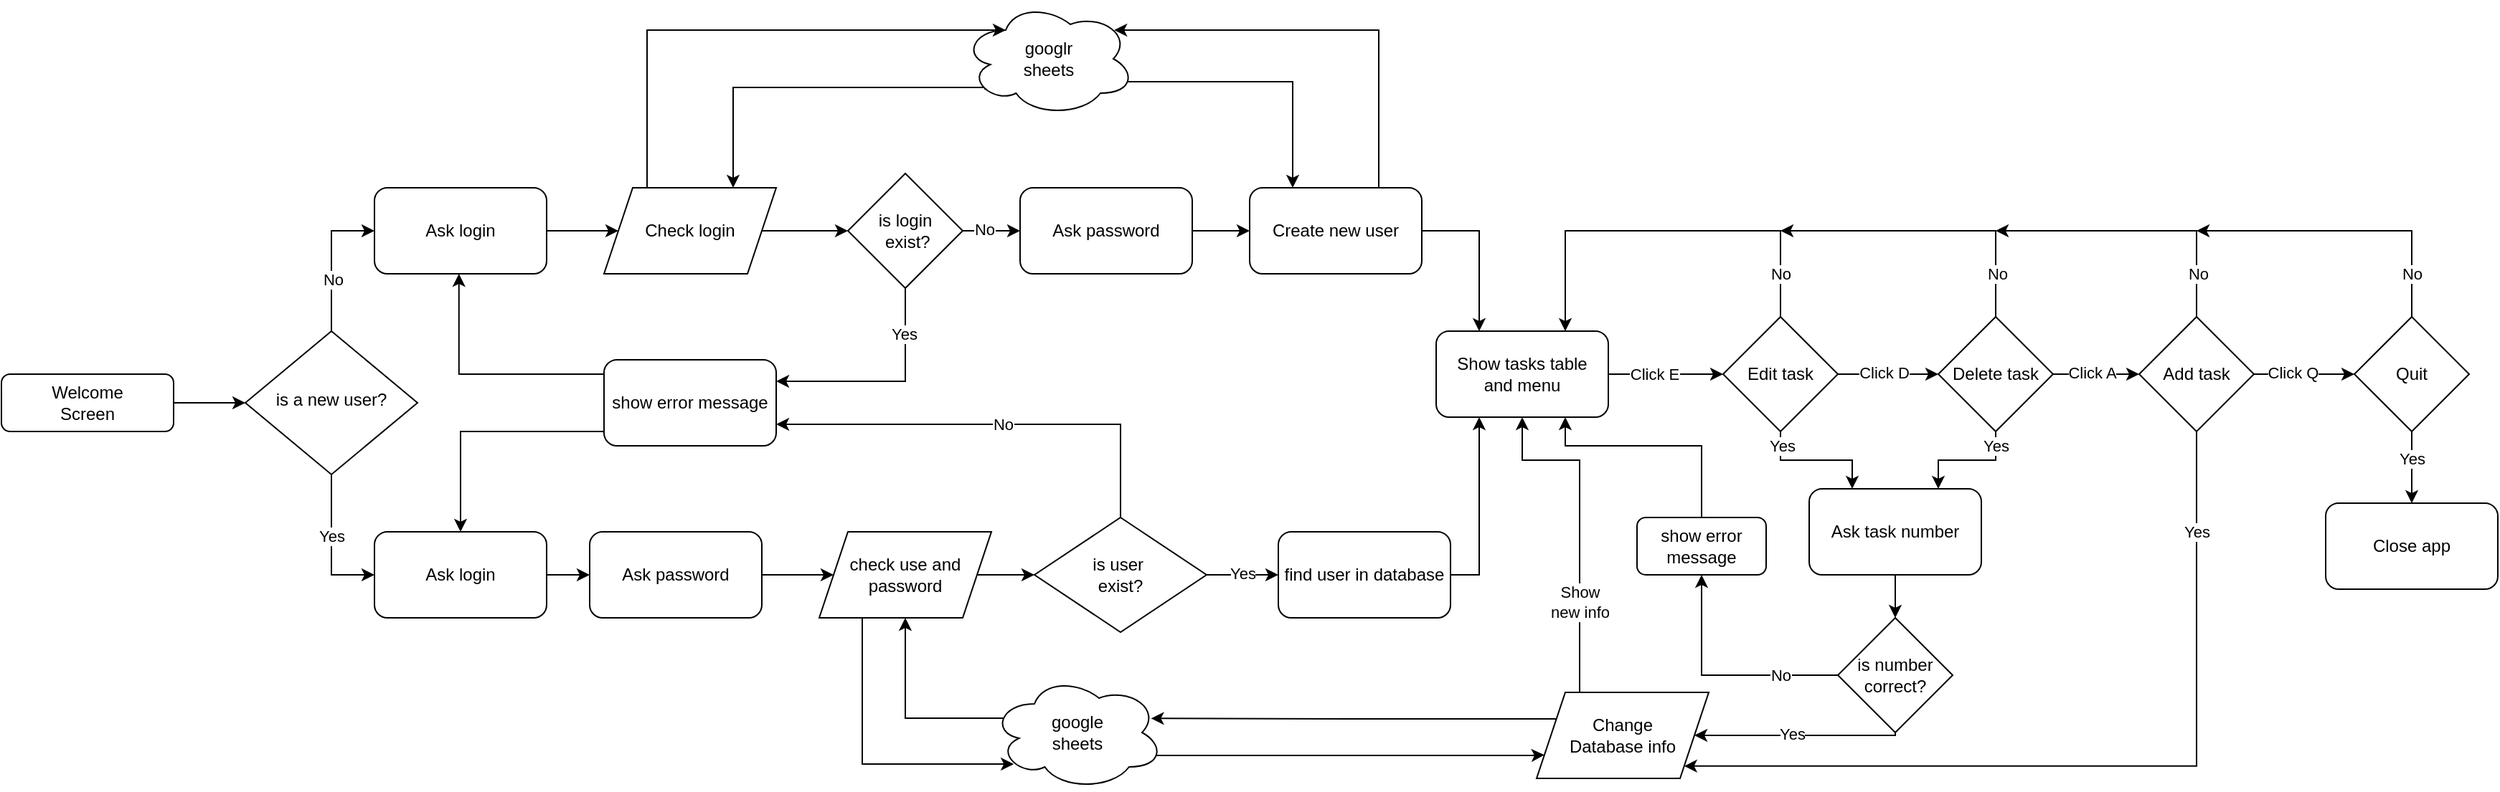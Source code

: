 <mxfile compressed="true" version="24.5.3" type="device"><diagram id="C5RBs43oDa-KdzZeNtuy" name="Page-1"><mxGraphModel dx="3992" dy="1262" grid="1" gridSize="10" guides="1" tooltips="1" connect="1" arrows="1" fold="1" page="1" pageScale="1" pageWidth="1920" pageHeight="1200" math="0" shadow="0"><root><mxCell id="WIyWlLk6GJQsqaUBKTNV-0"/><mxCell id="WIyWlLk6GJQsqaUBKTNV-1" parent="WIyWlLk6GJQsqaUBKTNV-0"/><mxCell id="YgGVZU9Ve32h3OXF1NHj-2" value="" style="edgeStyle=orthogonalEdgeStyle;rounded=0;orthogonalLoop=1;jettySize=auto;html=1;" edge="1" parent="WIyWlLk6GJQsqaUBKTNV-1" source="YgGVZU9Ve32h3OXF1NHj-0" target="YgGVZU9Ve32h3OXF1NHj-1"><mxGeometry relative="1" as="geometry"/></mxCell><mxCell id="YgGVZU9Ve32h3OXF1NHj-0" value="Welcome&lt;div&gt;Screen&lt;/div&gt;" style="rounded=1;whiteSpace=wrap;html=1;fontSize=12;glass=0;strokeWidth=1;shadow=0;" vertex="1" parent="WIyWlLk6GJQsqaUBKTNV-1"><mxGeometry x="-200" y="300" width="120" height="40" as="geometry"/></mxCell><mxCell id="YgGVZU9Ve32h3OXF1NHj-5" style="edgeStyle=orthogonalEdgeStyle;rounded=0;orthogonalLoop=1;jettySize=auto;html=1;exitX=0.5;exitY=0;exitDx=0;exitDy=0;entryX=0;entryY=0.5;entryDx=0;entryDy=0;" edge="1" parent="WIyWlLk6GJQsqaUBKTNV-1" source="YgGVZU9Ve32h3OXF1NHj-1" target="YgGVZU9Ve32h3OXF1NHj-3"><mxGeometry relative="1" as="geometry"><Array as="points"><mxPoint x="30" y="200"/></Array></mxGeometry></mxCell><mxCell id="YgGVZU9Ve32h3OXF1NHj-8" value="No" style="edgeLabel;html=1;align=center;verticalAlign=middle;resizable=0;points=[];" vertex="1" connectable="0" parent="YgGVZU9Ve32h3OXF1NHj-5"><mxGeometry x="-0.279" y="-1" relative="1" as="geometry"><mxPoint as="offset"/></mxGeometry></mxCell><mxCell id="YgGVZU9Ve32h3OXF1NHj-6" value="" style="edgeStyle=orthogonalEdgeStyle;rounded=0;orthogonalLoop=1;jettySize=auto;html=1;" edge="1" parent="WIyWlLk6GJQsqaUBKTNV-1" source="YgGVZU9Ve32h3OXF1NHj-1" target="YgGVZU9Ve32h3OXF1NHj-4"><mxGeometry relative="1" as="geometry"><Array as="points"><mxPoint x="30" y="440"/></Array></mxGeometry></mxCell><mxCell id="YgGVZU9Ve32h3OXF1NHj-7" value="Yes" style="edgeLabel;html=1;align=center;verticalAlign=middle;resizable=0;points=[];" vertex="1" connectable="0" parent="YgGVZU9Ve32h3OXF1NHj-6"><mxGeometry x="-0.147" relative="1" as="geometry"><mxPoint as="offset"/></mxGeometry></mxCell><mxCell id="YgGVZU9Ve32h3OXF1NHj-1" value="is a new user?" style="rhombus;whiteSpace=wrap;html=1;shadow=0;fontFamily=Helvetica;fontSize=12;align=center;strokeWidth=1;spacing=6;spacingTop=-4;" vertex="1" parent="WIyWlLk6GJQsqaUBKTNV-1"><mxGeometry x="-30" y="270" width="120" height="100" as="geometry"/></mxCell><mxCell id="YgGVZU9Ve32h3OXF1NHj-11" value="" style="edgeStyle=orthogonalEdgeStyle;rounded=0;orthogonalLoop=1;jettySize=auto;html=1;" edge="1" parent="WIyWlLk6GJQsqaUBKTNV-1" source="YgGVZU9Ve32h3OXF1NHj-3" target="YgGVZU9Ve32h3OXF1NHj-10"><mxGeometry relative="1" as="geometry"/></mxCell><mxCell id="YgGVZU9Ve32h3OXF1NHj-3" value="Ask login" style="rounded=1;whiteSpace=wrap;html=1;" vertex="1" parent="WIyWlLk6GJQsqaUBKTNV-1"><mxGeometry x="60" y="170" width="120" height="60" as="geometry"/></mxCell><mxCell id="YgGVZU9Ve32h3OXF1NHj-43" value="" style="edgeStyle=orthogonalEdgeStyle;rounded=0;orthogonalLoop=1;jettySize=auto;html=1;" edge="1" parent="WIyWlLk6GJQsqaUBKTNV-1" source="YgGVZU9Ve32h3OXF1NHj-4" target="YgGVZU9Ve32h3OXF1NHj-42"><mxGeometry relative="1" as="geometry"/></mxCell><mxCell id="YgGVZU9Ve32h3OXF1NHj-4" value="Ask login" style="rounded=1;whiteSpace=wrap;html=1;" vertex="1" parent="WIyWlLk6GJQsqaUBKTNV-1"><mxGeometry x="60" y="410" width="120" height="60" as="geometry"/></mxCell><mxCell id="YgGVZU9Ve32h3OXF1NHj-36" value="" style="edgeStyle=orthogonalEdgeStyle;rounded=0;orthogonalLoop=1;jettySize=auto;html=1;" edge="1" parent="WIyWlLk6GJQsqaUBKTNV-1" source="YgGVZU9Ve32h3OXF1NHj-9" target="YgGVZU9Ve32h3OXF1NHj-35"><mxGeometry relative="1" as="geometry"/></mxCell><mxCell id="YgGVZU9Ve32h3OXF1NHj-9" value="Ask password" style="rounded=1;whiteSpace=wrap;html=1;" vertex="1" parent="WIyWlLk6GJQsqaUBKTNV-1"><mxGeometry x="510" y="170" width="120" height="60" as="geometry"/></mxCell><mxCell id="YgGVZU9Ve32h3OXF1NHj-28" value="" style="edgeStyle=orthogonalEdgeStyle;rounded=0;orthogonalLoop=1;jettySize=auto;html=1;" edge="1" parent="WIyWlLk6GJQsqaUBKTNV-1" source="YgGVZU9Ve32h3OXF1NHj-10" target="YgGVZU9Ve32h3OXF1NHj-19"><mxGeometry relative="1" as="geometry"/></mxCell><mxCell id="YgGVZU9Ve32h3OXF1NHj-10" value="Check login" style="shape=parallelogram;perimeter=parallelogramPerimeter;whiteSpace=wrap;html=1;fixedSize=1;" vertex="1" parent="WIyWlLk6GJQsqaUBKTNV-1"><mxGeometry x="220" y="170" width="120" height="60" as="geometry"/></mxCell><mxCell id="YgGVZU9Ve32h3OXF1NHj-29" value="" style="edgeStyle=orthogonalEdgeStyle;rounded=0;orthogonalLoop=1;jettySize=auto;html=1;" edge="1" parent="WIyWlLk6GJQsqaUBKTNV-1" source="YgGVZU9Ve32h3OXF1NHj-19" target="YgGVZU9Ve32h3OXF1NHj-9"><mxGeometry relative="1" as="geometry"/></mxCell><mxCell id="YgGVZU9Ve32h3OXF1NHj-33" value="No" style="edgeLabel;html=1;align=center;verticalAlign=middle;resizable=0;points=[];" vertex="1" connectable="0" parent="YgGVZU9Ve32h3OXF1NHj-29"><mxGeometry x="-0.28" y="1" relative="1" as="geometry"><mxPoint as="offset"/></mxGeometry></mxCell><mxCell id="YgGVZU9Ve32h3OXF1NHj-52" style="edgeStyle=orthogonalEdgeStyle;rounded=0;orthogonalLoop=1;jettySize=auto;html=1;exitX=0.5;exitY=1;exitDx=0;exitDy=0;entryX=1;entryY=0.25;entryDx=0;entryDy=0;" edge="1" parent="WIyWlLk6GJQsqaUBKTNV-1" source="YgGVZU9Ve32h3OXF1NHj-19" target="YgGVZU9Ve32h3OXF1NHj-30"><mxGeometry relative="1" as="geometry"/></mxCell><mxCell id="YgGVZU9Ve32h3OXF1NHj-53" value="Yes" style="edgeLabel;html=1;align=center;verticalAlign=middle;resizable=0;points=[];" vertex="1" connectable="0" parent="YgGVZU9Ve32h3OXF1NHj-52"><mxGeometry x="-0.593" y="-1" relative="1" as="geometry"><mxPoint as="offset"/></mxGeometry></mxCell><mxCell id="YgGVZU9Ve32h3OXF1NHj-19" value="is login&lt;div&gt;&amp;nbsp;e&lt;span style=&quot;background-color: initial;&quot;&gt;xist?&lt;/span&gt;&lt;/div&gt;" style="rhombus;whiteSpace=wrap;html=1;" vertex="1" parent="WIyWlLk6GJQsqaUBKTNV-1"><mxGeometry x="390" y="160" width="80" height="80" as="geometry"/></mxCell><mxCell id="YgGVZU9Ve32h3OXF1NHj-26" style="edgeStyle=orthogonalEdgeStyle;rounded=0;orthogonalLoop=1;jettySize=auto;html=1;exitX=0.13;exitY=0.77;exitDx=0;exitDy=0;exitPerimeter=0;entryX=0.5;entryY=0;entryDx=0;entryDy=0;" edge="1" parent="WIyWlLk6GJQsqaUBKTNV-1" source="YgGVZU9Ve32h3OXF1NHj-20"><mxGeometry relative="1" as="geometry"><mxPoint x="519.2" y="84" as="sourcePoint"/><mxPoint x="310" y="170.0" as="targetPoint"/><Array as="points"><mxPoint x="486" y="100"/><mxPoint x="310" y="100"/></Array></mxGeometry></mxCell><mxCell id="YgGVZU9Ve32h3OXF1NHj-37" style="edgeStyle=orthogonalEdgeStyle;rounded=0;orthogonalLoop=1;jettySize=auto;html=1;exitX=0.96;exitY=0.7;exitDx=0;exitDy=0;exitPerimeter=0;entryX=0.25;entryY=0;entryDx=0;entryDy=0;" edge="1" parent="WIyWlLk6GJQsqaUBKTNV-1" source="YgGVZU9Ve32h3OXF1NHj-20" target="YgGVZU9Ve32h3OXF1NHj-35"><mxGeometry relative="1" as="geometry"/></mxCell><mxCell id="YgGVZU9Ve32h3OXF1NHj-20" value="googlr&lt;div&gt;sheets&lt;/div&gt;" style="ellipse;shape=cloud;whiteSpace=wrap;html=1;" vertex="1" parent="WIyWlLk6GJQsqaUBKTNV-1"><mxGeometry x="470" y="40" width="120" height="80" as="geometry"/></mxCell><mxCell id="YgGVZU9Ve32h3OXF1NHj-27" style="edgeStyle=orthogonalEdgeStyle;rounded=0;orthogonalLoop=1;jettySize=auto;html=1;exitX=0.25;exitY=0;exitDx=0;exitDy=0;entryX=0.25;entryY=0.25;entryDx=0;entryDy=0;entryPerimeter=0;" edge="1" parent="WIyWlLk6GJQsqaUBKTNV-1" source="YgGVZU9Ve32h3OXF1NHj-10" target="YgGVZU9Ve32h3OXF1NHj-20"><mxGeometry relative="1" as="geometry"><mxPoint x="270" y="148" as="sourcePoint"/><mxPoint x="498.4" y="50" as="targetPoint"/><Array as="points"><mxPoint x="250" y="60"/></Array></mxGeometry></mxCell><mxCell id="YgGVZU9Ve32h3OXF1NHj-47" style="edgeStyle=orthogonalEdgeStyle;rounded=0;orthogonalLoop=1;jettySize=auto;html=1;entryX=0.5;entryY=0;entryDx=0;entryDy=0;" edge="1" parent="WIyWlLk6GJQsqaUBKTNV-1" target="YgGVZU9Ve32h3OXF1NHj-4"><mxGeometry relative="1" as="geometry"><mxPoint x="220" y="340" as="sourcePoint"/><Array as="points"><mxPoint x="120" y="340"/></Array></mxGeometry></mxCell><mxCell id="YgGVZU9Ve32h3OXF1NHj-30" value="show error message" style="rounded=1;whiteSpace=wrap;html=1;" vertex="1" parent="WIyWlLk6GJQsqaUBKTNV-1"><mxGeometry x="220" y="290" width="120" height="60" as="geometry"/></mxCell><mxCell id="YgGVZU9Ve32h3OXF1NHj-32" style="edgeStyle=orthogonalEdgeStyle;rounded=0;orthogonalLoop=1;jettySize=auto;html=1;entryX=0.824;entryY=1.057;entryDx=0;entryDy=0;entryPerimeter=0;" edge="1" parent="WIyWlLk6GJQsqaUBKTNV-1"><mxGeometry relative="1" as="geometry"><mxPoint x="220" y="300" as="sourcePoint"/><mxPoint x="118.88" y="230.0" as="targetPoint"/><Array as="points"><mxPoint x="119" y="300"/></Array></mxGeometry></mxCell><mxCell id="YgGVZU9Ve32h3OXF1NHj-41" style="edgeStyle=orthogonalEdgeStyle;rounded=0;orthogonalLoop=1;jettySize=auto;html=1;entryX=0.5;entryY=0;entryDx=0;entryDy=0;exitX=1;exitY=0.5;exitDx=0;exitDy=0;" edge="1" parent="WIyWlLk6GJQsqaUBKTNV-1" source="YgGVZU9Ve32h3OXF1NHj-35"><mxGeometry relative="1" as="geometry"><mxPoint x="760" y="200" as="sourcePoint"/><mxPoint x="830" y="270" as="targetPoint"/><Array as="points"><mxPoint x="830" y="200"/></Array></mxGeometry></mxCell><mxCell id="YgGVZU9Ve32h3OXF1NHj-35" value="Create new user" style="rounded=1;whiteSpace=wrap;html=1;" vertex="1" parent="WIyWlLk6GJQsqaUBKTNV-1"><mxGeometry x="670" y="170" width="120" height="60" as="geometry"/></mxCell><mxCell id="YgGVZU9Ve32h3OXF1NHj-38" style="edgeStyle=orthogonalEdgeStyle;rounded=0;orthogonalLoop=1;jettySize=auto;html=1;exitX=0.75;exitY=0;exitDx=0;exitDy=0;entryX=0.88;entryY=0.25;entryDx=0;entryDy=0;entryPerimeter=0;" edge="1" parent="WIyWlLk6GJQsqaUBKTNV-1" source="YgGVZU9Ve32h3OXF1NHj-35" target="YgGVZU9Ve32h3OXF1NHj-20"><mxGeometry relative="1" as="geometry"><Array as="points"><mxPoint x="760" y="60"/></Array></mxGeometry></mxCell><mxCell id="YgGVZU9Ve32h3OXF1NHj-67" value="" style="edgeStyle=orthogonalEdgeStyle;rounded=0;orthogonalLoop=1;jettySize=auto;html=1;" edge="1" parent="WIyWlLk6GJQsqaUBKTNV-1" source="YgGVZU9Ve32h3OXF1NHj-40" target="YgGVZU9Ve32h3OXF1NHj-65"><mxGeometry relative="1" as="geometry"/></mxCell><mxCell id="YgGVZU9Ve32h3OXF1NHj-68" value="Click E" style="edgeLabel;html=1;align=center;verticalAlign=middle;resizable=0;points=[];" vertex="1" connectable="0" parent="YgGVZU9Ve32h3OXF1NHj-67"><mxGeometry x="-0.202" relative="1" as="geometry"><mxPoint as="offset"/></mxGeometry></mxCell><mxCell id="YgGVZU9Ve32h3OXF1NHj-40" value="Show tasks table&lt;div&gt;and menu&lt;/div&gt;" style="rounded=1;whiteSpace=wrap;html=1;" vertex="1" parent="WIyWlLk6GJQsqaUBKTNV-1"><mxGeometry x="800" y="270" width="120" height="60" as="geometry"/></mxCell><mxCell id="YgGVZU9Ve32h3OXF1NHj-45" value="" style="edgeStyle=orthogonalEdgeStyle;rounded=0;orthogonalLoop=1;jettySize=auto;html=1;" edge="1" parent="WIyWlLk6GJQsqaUBKTNV-1" source="YgGVZU9Ve32h3OXF1NHj-42" target="YgGVZU9Ve32h3OXF1NHj-44"><mxGeometry relative="1" as="geometry"/></mxCell><mxCell id="YgGVZU9Ve32h3OXF1NHj-42" value="Ask password" style="rounded=1;whiteSpace=wrap;html=1;" vertex="1" parent="WIyWlLk6GJQsqaUBKTNV-1"><mxGeometry x="210" y="410" width="120" height="60" as="geometry"/></mxCell><mxCell id="YgGVZU9Ve32h3OXF1NHj-54" value="" style="edgeStyle=orthogonalEdgeStyle;rounded=0;orthogonalLoop=1;jettySize=auto;html=1;" edge="1" parent="WIyWlLk6GJQsqaUBKTNV-1" source="YgGVZU9Ve32h3OXF1NHj-44" target="YgGVZU9Ve32h3OXF1NHj-51"><mxGeometry relative="1" as="geometry"/></mxCell><mxCell id="YgGVZU9Ve32h3OXF1NHj-44" value="check use and password" style="shape=parallelogram;perimeter=parallelogramPerimeter;whiteSpace=wrap;html=1;fixedSize=1;" vertex="1" parent="WIyWlLk6GJQsqaUBKTNV-1"><mxGeometry x="370" y="410" width="120" height="60" as="geometry"/></mxCell><mxCell id="YgGVZU9Ve32h3OXF1NHj-50" style="edgeStyle=orthogonalEdgeStyle;rounded=0;orthogonalLoop=1;jettySize=auto;html=1;exitX=0.07;exitY=0.4;exitDx=0;exitDy=0;exitPerimeter=0;entryX=0.5;entryY=1;entryDx=0;entryDy=0;" edge="1" parent="WIyWlLk6GJQsqaUBKTNV-1" source="YgGVZU9Ve32h3OXF1NHj-48" target="YgGVZU9Ve32h3OXF1NHj-44"><mxGeometry relative="1" as="geometry"><Array as="points"><mxPoint x="498" y="540"/><mxPoint x="430" y="540"/></Array></mxGeometry></mxCell><mxCell id="YgGVZU9Ve32h3OXF1NHj-108" style="edgeStyle=orthogonalEdgeStyle;rounded=0;orthogonalLoop=1;jettySize=auto;html=1;exitX=0.96;exitY=0.7;exitDx=0;exitDy=0;exitPerimeter=0;entryX=0;entryY=0.75;entryDx=0;entryDy=0;" edge="1" parent="WIyWlLk6GJQsqaUBKTNV-1" source="YgGVZU9Ve32h3OXF1NHj-48" target="YgGVZU9Ve32h3OXF1NHj-101"><mxGeometry relative="1" as="geometry"><Array as="points"><mxPoint x="866" y="566"/></Array></mxGeometry></mxCell><mxCell id="YgGVZU9Ve32h3OXF1NHj-48" value="google&lt;div&gt;sheets&lt;/div&gt;" style="ellipse;shape=cloud;whiteSpace=wrap;html=1;" vertex="1" parent="WIyWlLk6GJQsqaUBKTNV-1"><mxGeometry x="490" y="510" width="120" height="80" as="geometry"/></mxCell><mxCell id="YgGVZU9Ve32h3OXF1NHj-56" style="edgeStyle=orthogonalEdgeStyle;rounded=0;orthogonalLoop=1;jettySize=auto;html=1;exitX=0.5;exitY=0;exitDx=0;exitDy=0;entryX=1;entryY=0.75;entryDx=0;entryDy=0;" edge="1" parent="WIyWlLk6GJQsqaUBKTNV-1" source="YgGVZU9Ve32h3OXF1NHj-51" target="YgGVZU9Ve32h3OXF1NHj-30"><mxGeometry relative="1" as="geometry"/></mxCell><mxCell id="YgGVZU9Ve32h3OXF1NHj-57" value="No" style="edgeLabel;html=1;align=center;verticalAlign=middle;resizable=0;points=[];" vertex="1" connectable="0" parent="YgGVZU9Ve32h3OXF1NHj-56"><mxGeometry x="-0.035" relative="1" as="geometry"><mxPoint as="offset"/></mxGeometry></mxCell><mxCell id="YgGVZU9Ve32h3OXF1NHj-62" value="" style="edgeStyle=orthogonalEdgeStyle;rounded=0;orthogonalLoop=1;jettySize=auto;html=1;" edge="1" parent="WIyWlLk6GJQsqaUBKTNV-1" source="YgGVZU9Ve32h3OXF1NHj-51" target="YgGVZU9Ve32h3OXF1NHj-61"><mxGeometry relative="1" as="geometry"/></mxCell><mxCell id="YgGVZU9Ve32h3OXF1NHj-63" value="Yes" style="edgeLabel;html=1;align=center;verticalAlign=middle;resizable=0;points=[];" vertex="1" connectable="0" parent="YgGVZU9Ve32h3OXF1NHj-62"><mxGeometry x="0.007" y="1" relative="1" as="geometry"><mxPoint as="offset"/></mxGeometry></mxCell><mxCell id="YgGVZU9Ve32h3OXF1NHj-51" value="is user&amp;nbsp;&lt;div&gt;exist?&lt;/div&gt;" style="rhombus;whiteSpace=wrap;html=1;" vertex="1" parent="WIyWlLk6GJQsqaUBKTNV-1"><mxGeometry x="520" y="400" width="120" height="80" as="geometry"/></mxCell><mxCell id="YgGVZU9Ve32h3OXF1NHj-58" style="edgeStyle=orthogonalEdgeStyle;rounded=0;orthogonalLoop=1;jettySize=auto;html=1;exitX=0.25;exitY=1;exitDx=0;exitDy=0;entryX=0.13;entryY=0.77;entryDx=0;entryDy=0;entryPerimeter=0;" edge="1" parent="WIyWlLk6GJQsqaUBKTNV-1" source="YgGVZU9Ve32h3OXF1NHj-44" target="YgGVZU9Ve32h3OXF1NHj-48"><mxGeometry relative="1" as="geometry"><Array as="points"><mxPoint x="400" y="572"/><mxPoint x="506" y="572"/></Array></mxGeometry></mxCell><mxCell id="YgGVZU9Ve32h3OXF1NHj-64" style="edgeStyle=orthogonalEdgeStyle;rounded=0;orthogonalLoop=1;jettySize=auto;html=1;" edge="1" parent="WIyWlLk6GJQsqaUBKTNV-1" source="YgGVZU9Ve32h3OXF1NHj-61"><mxGeometry relative="1" as="geometry"><mxPoint x="830" y="330" as="targetPoint"/><Array as="points"><mxPoint x="830" y="440"/><mxPoint x="830" y="330"/></Array></mxGeometry></mxCell><mxCell id="YgGVZU9Ve32h3OXF1NHj-61" value="find user in database" style="rounded=1;whiteSpace=wrap;html=1;" vertex="1" parent="WIyWlLk6GJQsqaUBKTNV-1"><mxGeometry x="690" y="410" width="120" height="60" as="geometry"/></mxCell><mxCell id="YgGVZU9Ve32h3OXF1NHj-69" value="" style="edgeStyle=orthogonalEdgeStyle;rounded=0;orthogonalLoop=1;jettySize=auto;html=1;" edge="1" parent="WIyWlLk6GJQsqaUBKTNV-1" source="YgGVZU9Ve32h3OXF1NHj-65" target="YgGVZU9Ve32h3OXF1NHj-66"><mxGeometry relative="1" as="geometry"/></mxCell><mxCell id="YgGVZU9Ve32h3OXF1NHj-70" value="Click D" style="edgeLabel;html=1;align=center;verticalAlign=middle;resizable=0;points=[];" vertex="1" connectable="0" parent="YgGVZU9Ve32h3OXF1NHj-69"><mxGeometry x="-0.107" y="1" relative="1" as="geometry"><mxPoint as="offset"/></mxGeometry></mxCell><mxCell id="YgGVZU9Ve32h3OXF1NHj-77" style="edgeStyle=orthogonalEdgeStyle;rounded=0;orthogonalLoop=1;jettySize=auto;html=1;exitX=0.5;exitY=0;exitDx=0;exitDy=0;entryX=0.75;entryY=0;entryDx=0;entryDy=0;" edge="1" parent="WIyWlLk6GJQsqaUBKTNV-1" source="YgGVZU9Ve32h3OXF1NHj-65" target="YgGVZU9Ve32h3OXF1NHj-40"><mxGeometry relative="1" as="geometry"><Array as="points"><mxPoint x="1040" y="200"/><mxPoint x="890" y="200"/></Array></mxGeometry></mxCell><mxCell id="YgGVZU9Ve32h3OXF1NHj-82" value="No" style="edgeLabel;html=1;align=center;verticalAlign=middle;resizable=0;points=[];" vertex="1" connectable="0" parent="YgGVZU9Ve32h3OXF1NHj-77"><mxGeometry x="-0.062" relative="1" as="geometry"><mxPoint x="71" y="30" as="offset"/></mxGeometry></mxCell><mxCell id="YgGVZU9Ve32h3OXF1NHj-104" style="edgeStyle=orthogonalEdgeStyle;rounded=0;orthogonalLoop=1;jettySize=auto;html=1;exitX=0.5;exitY=1;exitDx=0;exitDy=0;entryX=0.25;entryY=0;entryDx=0;entryDy=0;" edge="1" parent="WIyWlLk6GJQsqaUBKTNV-1" source="YgGVZU9Ve32h3OXF1NHj-65" target="YgGVZU9Ve32h3OXF1NHj-93"><mxGeometry relative="1" as="geometry"/></mxCell><mxCell id="YgGVZU9Ve32h3OXF1NHj-107" value="Yes" style="edgeLabel;html=1;align=center;verticalAlign=middle;resizable=0;points=[];" vertex="1" connectable="0" parent="YgGVZU9Ve32h3OXF1NHj-104"><mxGeometry x="-0.08" relative="1" as="geometry"><mxPoint x="-21" y="-10" as="offset"/></mxGeometry></mxCell><mxCell id="YgGVZU9Ve32h3OXF1NHj-65" value="Edit task" style="rhombus;whiteSpace=wrap;html=1;" vertex="1" parent="WIyWlLk6GJQsqaUBKTNV-1"><mxGeometry x="1000" y="260" width="80" height="80" as="geometry"/></mxCell><mxCell id="YgGVZU9Ve32h3OXF1NHj-72" value="" style="edgeStyle=orthogonalEdgeStyle;rounded=0;orthogonalLoop=1;jettySize=auto;html=1;" edge="1" parent="WIyWlLk6GJQsqaUBKTNV-1" source="YgGVZU9Ve32h3OXF1NHj-66" target="YgGVZU9Ve32h3OXF1NHj-71"><mxGeometry relative="1" as="geometry"/></mxCell><mxCell id="YgGVZU9Ve32h3OXF1NHj-73" value="Click A" style="edgeLabel;html=1;align=center;verticalAlign=middle;resizable=0;points=[];" vertex="1" connectable="0" parent="YgGVZU9Ve32h3OXF1NHj-72"><mxGeometry x="-0.123" y="1" relative="1" as="geometry"><mxPoint as="offset"/></mxGeometry></mxCell><mxCell id="YgGVZU9Ve32h3OXF1NHj-78" style="edgeStyle=orthogonalEdgeStyle;rounded=0;orthogonalLoop=1;jettySize=auto;html=1;" edge="1" parent="WIyWlLk6GJQsqaUBKTNV-1" source="YgGVZU9Ve32h3OXF1NHj-66"><mxGeometry relative="1" as="geometry"><mxPoint x="1040" y="200" as="targetPoint"/><Array as="points"><mxPoint x="1190" y="200"/></Array></mxGeometry></mxCell><mxCell id="YgGVZU9Ve32h3OXF1NHj-83" value="No" style="edgeLabel;html=1;align=center;verticalAlign=middle;resizable=0;points=[];" vertex="1" connectable="0" parent="YgGVZU9Ve32h3OXF1NHj-78"><mxGeometry x="0.338" y="1" relative="1" as="geometry"><mxPoint x="81" y="29" as="offset"/></mxGeometry></mxCell><mxCell id="YgGVZU9Ve32h3OXF1NHj-105" style="edgeStyle=orthogonalEdgeStyle;rounded=0;orthogonalLoop=1;jettySize=auto;html=1;exitX=0.5;exitY=1;exitDx=0;exitDy=0;entryX=0.75;entryY=0;entryDx=0;entryDy=0;" edge="1" parent="WIyWlLk6GJQsqaUBKTNV-1" source="YgGVZU9Ve32h3OXF1NHj-66" target="YgGVZU9Ve32h3OXF1NHj-93"><mxGeometry relative="1" as="geometry"/></mxCell><mxCell id="YgGVZU9Ve32h3OXF1NHj-106" value="Yes" style="edgeLabel;html=1;align=center;verticalAlign=middle;resizable=0;points=[];" vertex="1" connectable="0" parent="YgGVZU9Ve32h3OXF1NHj-105"><mxGeometry x="-0.21" y="-1" relative="1" as="geometry"><mxPoint x="11" y="-9" as="offset"/></mxGeometry></mxCell><mxCell id="YgGVZU9Ve32h3OXF1NHj-66" value="Delete task" style="rhombus;whiteSpace=wrap;html=1;" vertex="1" parent="WIyWlLk6GJQsqaUBKTNV-1"><mxGeometry x="1150" y="260" width="80" height="80" as="geometry"/></mxCell><mxCell id="YgGVZU9Ve32h3OXF1NHj-75" value="" style="edgeStyle=orthogonalEdgeStyle;rounded=0;orthogonalLoop=1;jettySize=auto;html=1;" edge="1" parent="WIyWlLk6GJQsqaUBKTNV-1" source="YgGVZU9Ve32h3OXF1NHj-71" target="YgGVZU9Ve32h3OXF1NHj-74"><mxGeometry relative="1" as="geometry"/></mxCell><mxCell id="YgGVZU9Ve32h3OXF1NHj-76" value="Click Q" style="edgeLabel;html=1;align=center;verticalAlign=middle;resizable=0;points=[];" vertex="1" connectable="0" parent="YgGVZU9Ve32h3OXF1NHj-75"><mxGeometry x="-0.241" y="1" relative="1" as="geometry"><mxPoint as="offset"/></mxGeometry></mxCell><mxCell id="YgGVZU9Ve32h3OXF1NHj-80" style="edgeStyle=orthogonalEdgeStyle;rounded=0;orthogonalLoop=1;jettySize=auto;html=1;" edge="1" parent="WIyWlLk6GJQsqaUBKTNV-1" source="YgGVZU9Ve32h3OXF1NHj-71"><mxGeometry relative="1" as="geometry"><mxPoint x="1190" y="200" as="targetPoint"/><Array as="points"><mxPoint x="1330" y="200"/></Array></mxGeometry></mxCell><mxCell id="YgGVZU9Ve32h3OXF1NHj-84" value="No" style="edgeLabel;html=1;align=center;verticalAlign=middle;resizable=0;points=[];" vertex="1" connectable="0" parent="YgGVZU9Ve32h3OXF1NHj-80"><mxGeometry x="0.376" y="1" relative="1" as="geometry"><mxPoint x="78" y="29" as="offset"/></mxGeometry></mxCell><mxCell id="YgGVZU9Ve32h3OXF1NHj-112" style="edgeStyle=orthogonalEdgeStyle;rounded=0;orthogonalLoop=1;jettySize=auto;html=1;entryX=1;entryY=1;entryDx=0;entryDy=0;" edge="1" parent="WIyWlLk6GJQsqaUBKTNV-1" source="YgGVZU9Ve32h3OXF1NHj-71" target="YgGVZU9Ve32h3OXF1NHj-101"><mxGeometry relative="1" as="geometry"><Array as="points"><mxPoint x="1330" y="573"/></Array></mxGeometry></mxCell><mxCell id="YgGVZU9Ve32h3OXF1NHj-113" value="Yes" style="edgeLabel;html=1;align=center;verticalAlign=middle;resizable=0;points=[];" vertex="1" connectable="0" parent="YgGVZU9Ve32h3OXF1NHj-112"><mxGeometry x="-0.544" y="1" relative="1" as="geometry"><mxPoint x="-1" y="-65" as="offset"/></mxGeometry></mxCell><mxCell id="YgGVZU9Ve32h3OXF1NHj-71" value="Add task" style="rhombus;whiteSpace=wrap;html=1;" vertex="1" parent="WIyWlLk6GJQsqaUBKTNV-1"><mxGeometry x="1290" y="260" width="80" height="80" as="geometry"/></mxCell><mxCell id="YgGVZU9Ve32h3OXF1NHj-81" style="edgeStyle=orthogonalEdgeStyle;rounded=0;orthogonalLoop=1;jettySize=auto;html=1;" edge="1" parent="WIyWlLk6GJQsqaUBKTNV-1" source="YgGVZU9Ve32h3OXF1NHj-74"><mxGeometry relative="1" as="geometry"><mxPoint x="1330" y="200" as="targetPoint"/><Array as="points"><mxPoint x="1480" y="200"/></Array></mxGeometry></mxCell><mxCell id="YgGVZU9Ve32h3OXF1NHj-85" value="No" style="edgeLabel;html=1;align=center;verticalAlign=middle;resizable=0;points=[];" vertex="1" connectable="0" parent="YgGVZU9Ve32h3OXF1NHj-81"><mxGeometry x="0.316" y="1" relative="1" as="geometry"><mxPoint x="78" y="29" as="offset"/></mxGeometry></mxCell><mxCell id="YgGVZU9Ve32h3OXF1NHj-88" value="" style="edgeStyle=orthogonalEdgeStyle;rounded=0;orthogonalLoop=1;jettySize=auto;html=1;" edge="1" parent="WIyWlLk6GJQsqaUBKTNV-1" source="YgGVZU9Ve32h3OXF1NHj-74" target="YgGVZU9Ve32h3OXF1NHj-86"><mxGeometry relative="1" as="geometry"/></mxCell><mxCell id="YgGVZU9Ve32h3OXF1NHj-89" value="Yes" style="edgeLabel;html=1;align=center;verticalAlign=middle;resizable=0;points=[];" vertex="1" connectable="0" parent="YgGVZU9Ve32h3OXF1NHj-88"><mxGeometry x="-0.248" relative="1" as="geometry"><mxPoint as="offset"/></mxGeometry></mxCell><mxCell id="YgGVZU9Ve32h3OXF1NHj-74" value="Quit" style="rhombus;whiteSpace=wrap;html=1;" vertex="1" parent="WIyWlLk6GJQsqaUBKTNV-1"><mxGeometry x="1440" y="260" width="80" height="80" as="geometry"/></mxCell><mxCell id="YgGVZU9Ve32h3OXF1NHj-86" value="Close app" style="rounded=1;whiteSpace=wrap;html=1;" vertex="1" parent="WIyWlLk6GJQsqaUBKTNV-1"><mxGeometry x="1420" y="390" width="120" height="60" as="geometry"/></mxCell><mxCell id="YgGVZU9Ve32h3OXF1NHj-100" style="edgeStyle=orthogonalEdgeStyle;rounded=0;orthogonalLoop=1;jettySize=auto;html=1;exitX=0.5;exitY=1;exitDx=0;exitDy=0;entryX=0.5;entryY=0;entryDx=0;entryDy=0;" edge="1" parent="WIyWlLk6GJQsqaUBKTNV-1" source="YgGVZU9Ve32h3OXF1NHj-93" target="YgGVZU9Ve32h3OXF1NHj-99"><mxGeometry relative="1" as="geometry"/></mxCell><mxCell id="YgGVZU9Ve32h3OXF1NHj-93" value="Ask task number" style="rounded=1;whiteSpace=wrap;html=1;" vertex="1" parent="WIyWlLk6GJQsqaUBKTNV-1"><mxGeometry x="1060" y="380" width="120" height="60" as="geometry"/></mxCell><mxCell id="YgGVZU9Ve32h3OXF1NHj-114" style="edgeStyle=orthogonalEdgeStyle;rounded=0;orthogonalLoop=1;jettySize=auto;html=1;exitX=0.5;exitY=1;exitDx=0;exitDy=0;entryX=1;entryY=0.5;entryDx=0;entryDy=0;" edge="1" parent="WIyWlLk6GJQsqaUBKTNV-1" source="YgGVZU9Ve32h3OXF1NHj-99" target="YgGVZU9Ve32h3OXF1NHj-101"><mxGeometry relative="1" as="geometry"><Array as="points"><mxPoint x="1120" y="552"/></Array></mxGeometry></mxCell><mxCell id="YgGVZU9Ve32h3OXF1NHj-115" value="Yes" style="edgeLabel;html=1;align=center;verticalAlign=middle;resizable=0;points=[];" vertex="1" connectable="0" parent="YgGVZU9Ve32h3OXF1NHj-114"><mxGeometry x="0.046" y="-1" relative="1" as="geometry"><mxPoint as="offset"/></mxGeometry></mxCell><mxCell id="YgGVZU9Ve32h3OXF1NHj-117" style="edgeStyle=orthogonalEdgeStyle;rounded=0;orthogonalLoop=1;jettySize=auto;html=1;exitX=0;exitY=0.5;exitDx=0;exitDy=0;entryX=0.5;entryY=1;entryDx=0;entryDy=0;" edge="1" parent="WIyWlLk6GJQsqaUBKTNV-1" source="YgGVZU9Ve32h3OXF1NHj-99" target="YgGVZU9Ve32h3OXF1NHj-116"><mxGeometry relative="1" as="geometry"/></mxCell><mxCell id="YgGVZU9Ve32h3OXF1NHj-118" value="No" style="edgeLabel;html=1;align=center;verticalAlign=middle;resizable=0;points=[];" vertex="1" connectable="0" parent="YgGVZU9Ve32h3OXF1NHj-117"><mxGeometry x="-0.513" relative="1" as="geometry"><mxPoint as="offset"/></mxGeometry></mxCell><mxCell id="YgGVZU9Ve32h3OXF1NHj-99" value="is number correct?" style="rhombus;whiteSpace=wrap;html=1;" vertex="1" parent="WIyWlLk6GJQsqaUBKTNV-1"><mxGeometry x="1080" y="470" width="80" height="80" as="geometry"/></mxCell><mxCell id="YgGVZU9Ve32h3OXF1NHj-110" style="edgeStyle=orthogonalEdgeStyle;rounded=0;orthogonalLoop=1;jettySize=auto;html=1;entryX=0.5;entryY=1;entryDx=0;entryDy=0;" edge="1" parent="WIyWlLk6GJQsqaUBKTNV-1" source="YgGVZU9Ve32h3OXF1NHj-101" target="YgGVZU9Ve32h3OXF1NHj-40"><mxGeometry relative="1" as="geometry"><Array as="points"><mxPoint x="900" y="360"/><mxPoint x="860" y="360"/></Array></mxGeometry></mxCell><mxCell id="YgGVZU9Ve32h3OXF1NHj-111" value="Show&lt;div&gt;new info&lt;/div&gt;" style="edgeLabel;html=1;align=center;verticalAlign=middle;resizable=0;points=[];" vertex="1" connectable="0" parent="YgGVZU9Ve32h3OXF1NHj-110"><mxGeometry x="-0.276" relative="1" as="geometry"><mxPoint y="21" as="offset"/></mxGeometry></mxCell><mxCell id="YgGVZU9Ve32h3OXF1NHj-101" value="Change&lt;div&gt;Database info&lt;/div&gt;" style="shape=parallelogram;perimeter=parallelogramPerimeter;whiteSpace=wrap;html=1;fixedSize=1;" vertex="1" parent="WIyWlLk6GJQsqaUBKTNV-1"><mxGeometry x="870" y="522" width="120" height="60" as="geometry"/></mxCell><mxCell id="YgGVZU9Ve32h3OXF1NHj-109" style="edgeStyle=orthogonalEdgeStyle;rounded=0;orthogonalLoop=1;jettySize=auto;html=1;exitX=0;exitY=0.25;exitDx=0;exitDy=0;entryX=0.927;entryY=0.377;entryDx=0;entryDy=0;entryPerimeter=0;" edge="1" parent="WIyWlLk6GJQsqaUBKTNV-1" source="YgGVZU9Ve32h3OXF1NHj-101" target="YgGVZU9Ve32h3OXF1NHj-48"><mxGeometry relative="1" as="geometry"/></mxCell><mxCell id="YgGVZU9Ve32h3OXF1NHj-119" style="edgeStyle=orthogonalEdgeStyle;rounded=0;orthogonalLoop=1;jettySize=auto;html=1;exitX=0.5;exitY=0;exitDx=0;exitDy=0;entryX=0.75;entryY=1;entryDx=0;entryDy=0;" edge="1" parent="WIyWlLk6GJQsqaUBKTNV-1" source="YgGVZU9Ve32h3OXF1NHj-116" target="YgGVZU9Ve32h3OXF1NHj-40"><mxGeometry relative="1" as="geometry"><mxPoint x="920" y="340" as="targetPoint"/><Array as="points"><mxPoint x="985" y="350"/><mxPoint x="890" y="350"/></Array></mxGeometry></mxCell><mxCell id="YgGVZU9Ve32h3OXF1NHj-116" value="show error message" style="rounded=1;whiteSpace=wrap;html=1;" vertex="1" parent="WIyWlLk6GJQsqaUBKTNV-1"><mxGeometry x="940" y="400" width="90" height="40" as="geometry"/></mxCell></root></mxGraphModel></diagram></mxfile>